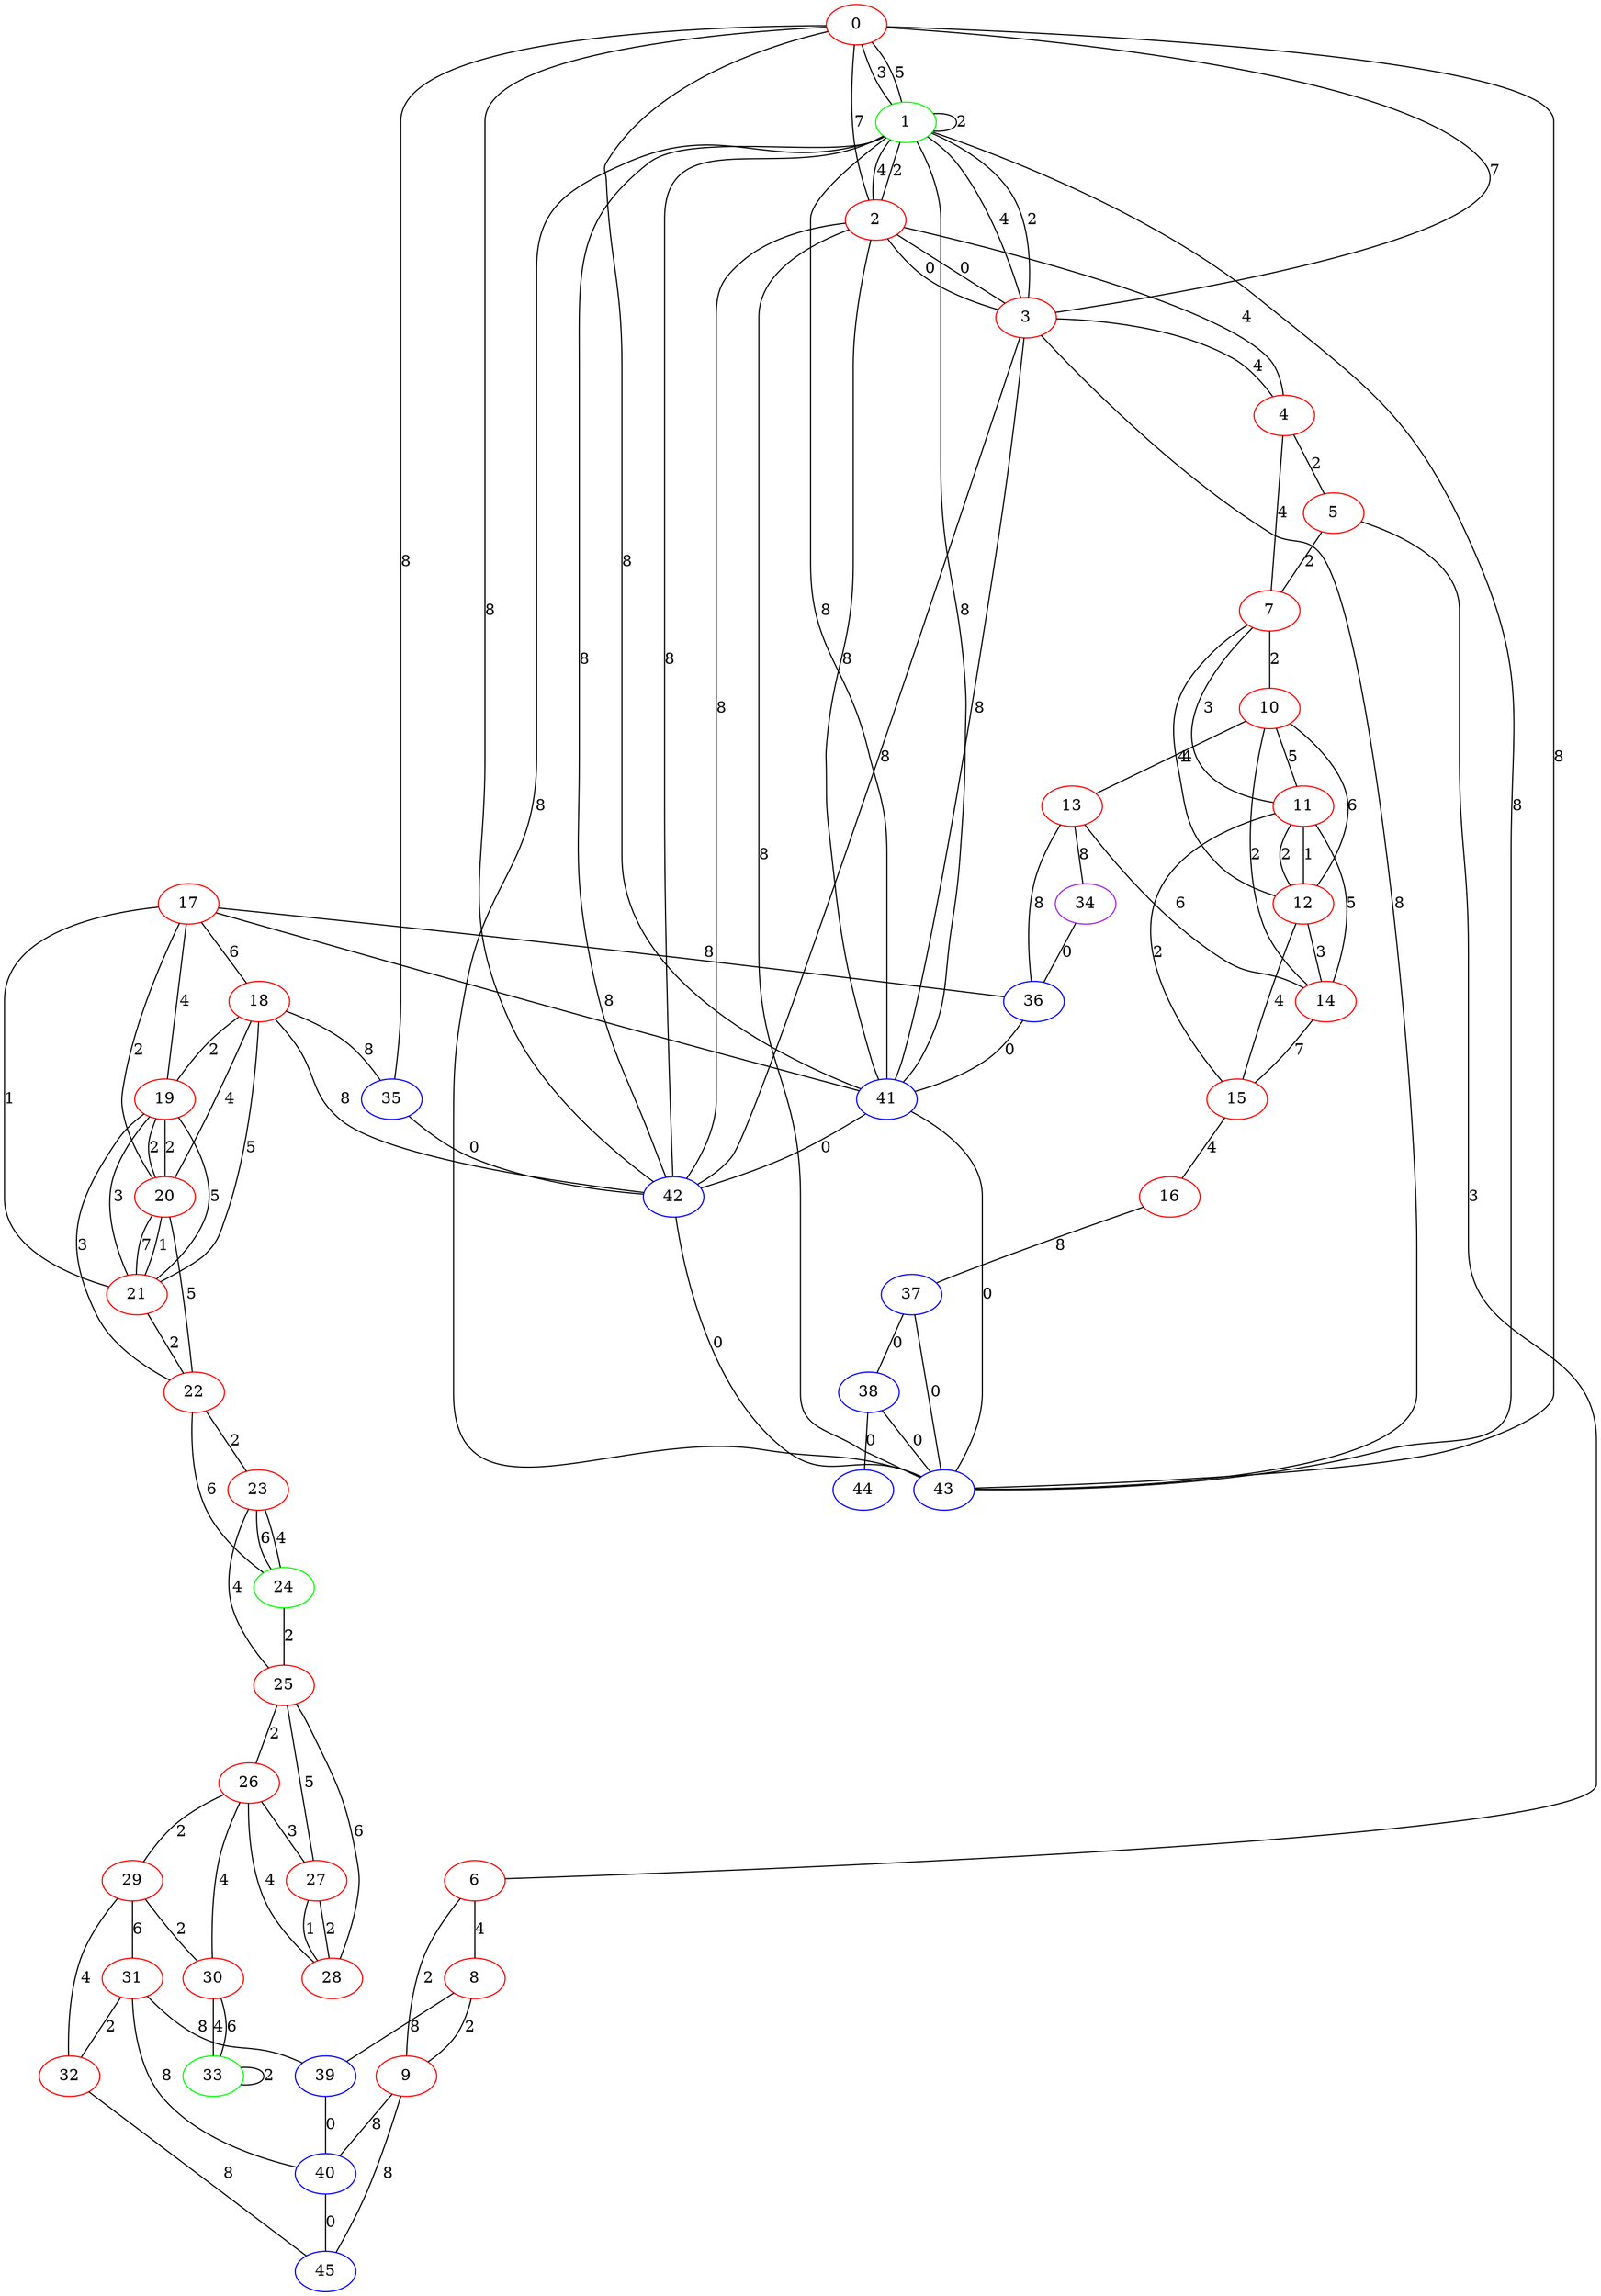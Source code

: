 graph "" {
0 [color=red, weight=1];
1 [color=green, weight=2];
2 [color=red, weight=1];
3 [color=red, weight=1];
4 [color=red, weight=1];
5 [color=red, weight=1];
6 [color=red, weight=1];
7 [color=red, weight=1];
8 [color=red, weight=1];
9 [color=red, weight=1];
10 [color=red, weight=1];
11 [color=red, weight=1];
12 [color=red, weight=1];
13 [color=red, weight=1];
14 [color=red, weight=1];
15 [color=red, weight=1];
16 [color=red, weight=1];
17 [color=red, weight=1];
18 [color=red, weight=1];
19 [color=red, weight=1];
20 [color=red, weight=1];
21 [color=red, weight=1];
22 [color=red, weight=1];
23 [color=red, weight=1];
24 [color=green, weight=2];
25 [color=red, weight=1];
26 [color=red, weight=1];
27 [color=red, weight=1];
28 [color=red, weight=1];
29 [color=red, weight=1];
30 [color=red, weight=1];
31 [color=red, weight=1];
32 [color=red, weight=1];
33 [color=green, weight=2];
34 [color=purple, weight=4];
35 [color=blue, weight=3];
36 [color=blue, weight=3];
37 [color=blue, weight=3];
38 [color=blue, weight=3];
39 [color=blue, weight=3];
40 [color=blue, weight=3];
41 [color=blue, weight=3];
42 [color=blue, weight=3];
43 [color=blue, weight=3];
44 [color=blue, weight=3];
45 [color=blue, weight=3];
0 -- 1  [key=0, label=3];
0 -- 1  [key=1, label=5];
0 -- 2  [key=0, label=7];
0 -- 3  [key=0, label=7];
0 -- 41  [key=0, label=8];
0 -- 42  [key=0, label=8];
0 -- 43  [key=0, label=8];
0 -- 35  [key=0, label=8];
1 -- 1  [key=0, label=2];
1 -- 2  [key=0, label=4];
1 -- 2  [key=1, label=2];
1 -- 3  [key=0, label=4];
1 -- 3  [key=1, label=2];
1 -- 41  [key=0, label=8];
1 -- 41  [key=1, label=8];
1 -- 42  [key=0, label=8];
1 -- 42  [key=1, label=8];
1 -- 43  [key=0, label=8];
1 -- 43  [key=1, label=8];
2 -- 3  [key=0, label=0];
2 -- 3  [key=1, label=0];
2 -- 4  [key=0, label=4];
2 -- 41  [key=0, label=8];
2 -- 42  [key=0, label=8];
2 -- 43  [key=0, label=8];
3 -- 4  [key=0, label=4];
3 -- 41  [key=0, label=8];
3 -- 42  [key=0, label=8];
3 -- 43  [key=0, label=8];
4 -- 5  [key=0, label=2];
4 -- 7  [key=0, label=4];
5 -- 6  [key=0, label=3];
5 -- 7  [key=0, label=2];
6 -- 8  [key=0, label=4];
6 -- 9  [key=0, label=2];
7 -- 12  [key=0, label=4];
7 -- 10  [key=0, label=2];
7 -- 11  [key=0, label=3];
8 -- 9  [key=0, label=2];
8 -- 39  [key=0, label=8];
9 -- 40  [key=0, label=8];
9 -- 45  [key=0, label=8];
10 -- 11  [key=0, label=5];
10 -- 12  [key=0, label=6];
10 -- 13  [key=0, label=4];
10 -- 14  [key=0, label=2];
11 -- 12  [key=0, label=2];
11 -- 12  [key=1, label=1];
11 -- 14  [key=0, label=5];
11 -- 15  [key=0, label=2];
12 -- 14  [key=0, label=3];
12 -- 15  [key=0, label=4];
13 -- 36  [key=0, label=8];
13 -- 34  [key=0, label=8];
13 -- 14  [key=0, label=6];
14 -- 15  [key=0, label=7];
15 -- 16  [key=0, label=4];
16 -- 37  [key=0, label=8];
17 -- 36  [key=0, label=8];
17 -- 41  [key=0, label=8];
17 -- 18  [key=0, label=6];
17 -- 19  [key=0, label=4];
17 -- 20  [key=0, label=2];
17 -- 21  [key=0, label=1];
18 -- 35  [key=0, label=8];
18 -- 42  [key=0, label=8];
18 -- 19  [key=0, label=2];
18 -- 20  [key=0, label=4];
18 -- 21  [key=0, label=5];
19 -- 20  [key=0, label=2];
19 -- 20  [key=1, label=2];
19 -- 21  [key=0, label=5];
19 -- 21  [key=1, label=3];
19 -- 22  [key=0, label=3];
20 -- 21  [key=0, label=7];
20 -- 21  [key=1, label=1];
20 -- 22  [key=0, label=5];
21 -- 22  [key=0, label=2];
22 -- 24  [key=0, label=6];
22 -- 23  [key=0, label=2];
23 -- 24  [key=0, label=6];
23 -- 24  [key=1, label=4];
23 -- 25  [key=0, label=4];
24 -- 25  [key=0, label=2];
25 -- 26  [key=0, label=2];
25 -- 27  [key=0, label=5];
25 -- 28  [key=0, label=6];
26 -- 27  [key=0, label=3];
26 -- 28  [key=0, label=4];
26 -- 29  [key=0, label=2];
26 -- 30  [key=0, label=4];
27 -- 28  [key=0, label=1];
27 -- 28  [key=1, label=2];
29 -- 32  [key=0, label=4];
29 -- 30  [key=0, label=2];
29 -- 31  [key=0, label=6];
30 -- 33  [key=0, label=4];
30 -- 33  [key=1, label=6];
31 -- 32  [key=0, label=2];
31 -- 40  [key=0, label=8];
31 -- 39  [key=0, label=8];
32 -- 45  [key=0, label=8];
33 -- 33  [key=0, label=2];
34 -- 36  [key=0, label=0];
35 -- 42  [key=0, label=0];
36 -- 41  [key=0, label=0];
37 -- 43  [key=0, label=0];
37 -- 38  [key=0, label=0];
38 -- 43  [key=0, label=0];
38 -- 44  [key=0, label=0];
39 -- 40  [key=0, label=0];
40 -- 45  [key=0, label=0];
41 -- 42  [key=0, label=0];
41 -- 43  [key=0, label=0];
42 -- 43  [key=0, label=0];
}
